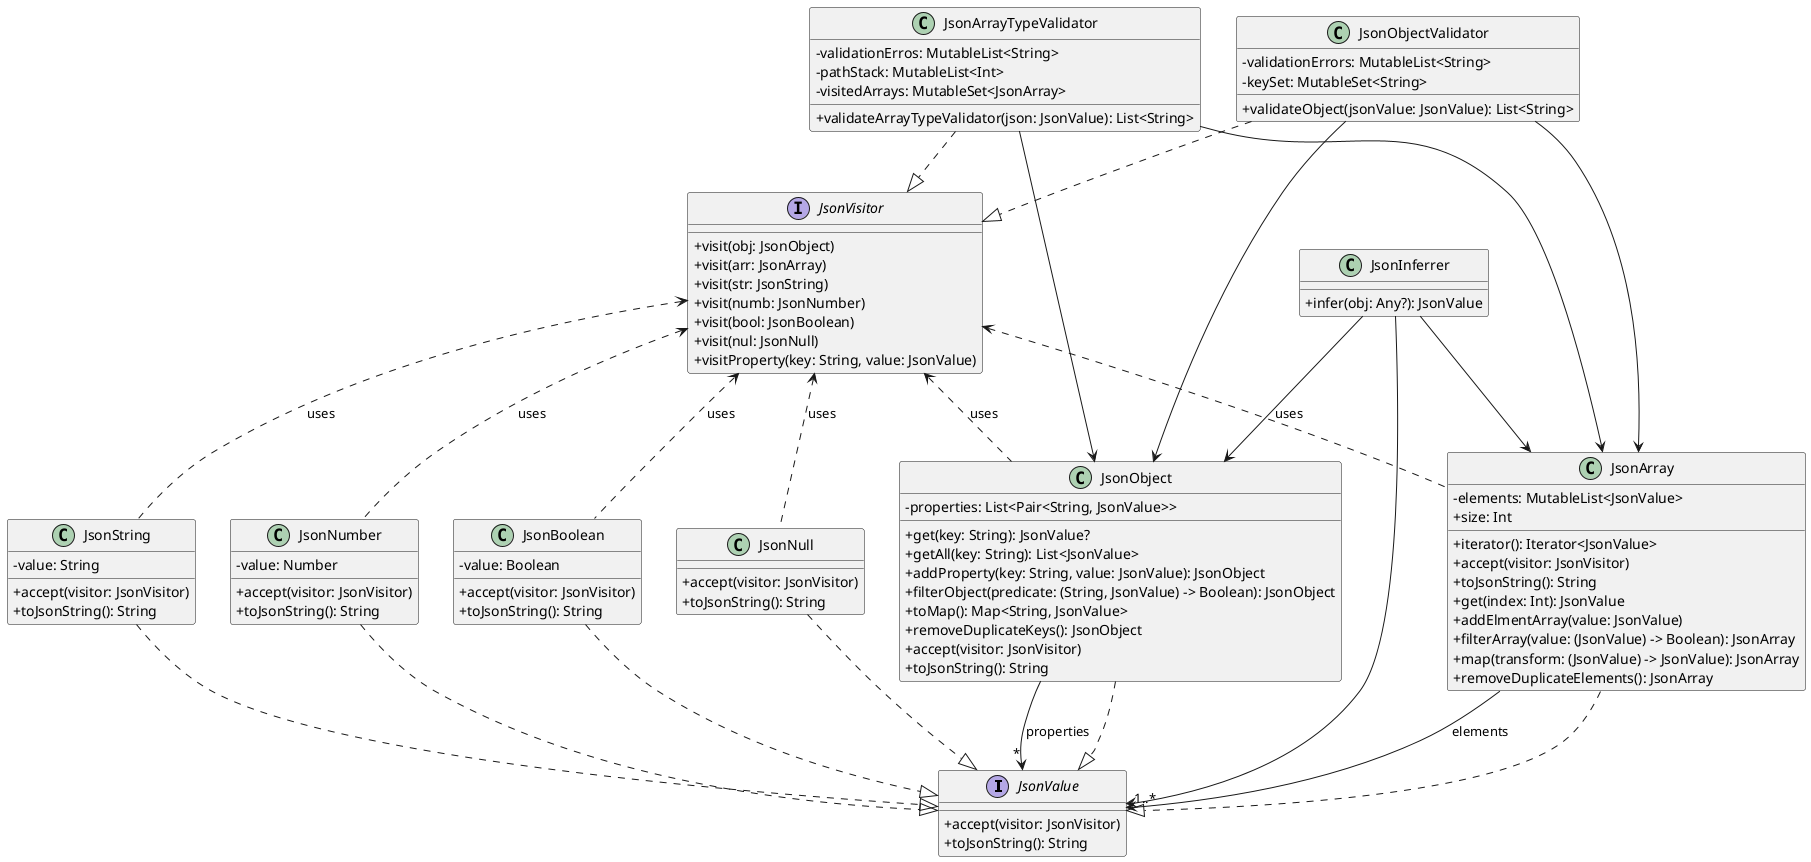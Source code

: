 @startuml
skinparam classAttributeIconSize 0

interface JsonValue {
    +accept(visitor: JsonVisitor)
    +toJsonString(): String
}

class JsonArray {
    - elements: MutableList<JsonValue>
    +iterator(): Iterator<JsonValue>
    +accept(visitor: JsonVisitor)
    +toJsonString(): String
    +get(index: Int): JsonValue
    +addElmentArray(value: JsonValue)
    +size: Int
    +filterArray(value: (JsonValue) -> Boolean): JsonArray
    +map(transform: (JsonValue) -> JsonValue): JsonArray
    +removeDuplicateElements(): JsonArray
}

class JsonObject {
    - properties: List<Pair<String, JsonValue>>
    +get(key: String): JsonValue?
    +getAll(key: String): List<JsonValue>
    +addProperty(key: String, value: JsonValue): JsonObject
    +filterObject(predicate: (String, JsonValue) -> Boolean): JsonObject
    +toMap(): Map<String, JsonValue>
    +removeDuplicateKeys(): JsonObject
    +accept(visitor: JsonVisitor)
    +toJsonString(): String
}

class JsonString {
    - value: String
    +accept(visitor: JsonVisitor)
    +toJsonString(): String
}

class JsonNumber{
    - value: Number
    + accept(visitor: JsonVisitor)
    + toJsonString(): String
}
class JsonBoolean{
    - value: Boolean
    + accept(visitor: JsonVisitor)
    + toJsonString(): String
}
class JsonNull{
    + accept(visitor: JsonVisitor)
    + toJsonString(): String
}

interface JsonVisitor {
    +visit(obj: JsonObject)
    +visit(arr: JsonArray)
    +visit(str: JsonString)
    +visit(numb: JsonNumber)
    +visit(bool: JsonBoolean)
    +visit(nul: JsonNull)
    +visitProperty(key: String, value: JsonValue)
}

class JsonInferrer {
    +infer(obj: Any?): JsonValue
}

class JsonArrayTypeValidator {
    - validationErros: MutableList<String>
    - pathStack: MutableList<Int>
    - visitedArrays: MutableSet<JsonArray>
    + validateArrayTypeValidator(json: JsonValue): List<String>
}

class JsonObjectValidator {
    - validationErrors: MutableList<String>
    - keySet: MutableSet<String>
    + validateObject(jsonValue: JsonValue): List<String>
}



' Relações
JsonArray ..|> JsonValue
JsonObject ..|> JsonValue
JsonString ..|> JsonValue
JsonNumber ..|> JsonValue
JsonBoolean ..|> JsonValue
JsonNull ..|> JsonValue

JsonArray --> "1..*" JsonValue : elements
JsonObject --> "*" JsonValue : properties
JsonVisitor <.. JsonArray : uses
JsonVisitor <.. JsonObject : uses
JsonVisitor <.. JsonString : uses
JsonVisitor <.. JsonNumber : uses
JsonVisitor <.. JsonBoolean : uses
JsonVisitor <.. JsonNull : uses



JsonArrayTypeValidator ..|> JsonVisitor
JsonObjectValidator ..|> JsonVisitor

JsonArrayTypeValidator --> JsonArray
JsonArrayTypeValidator --> JsonObject
JsonObjectValidator --> JsonObject
JsonObjectValidator --> JsonArray

JsonInferrer --> JsonObject
JsonInferrer --> JsonArray
JsonInferrer --> JsonValue

@enduml
